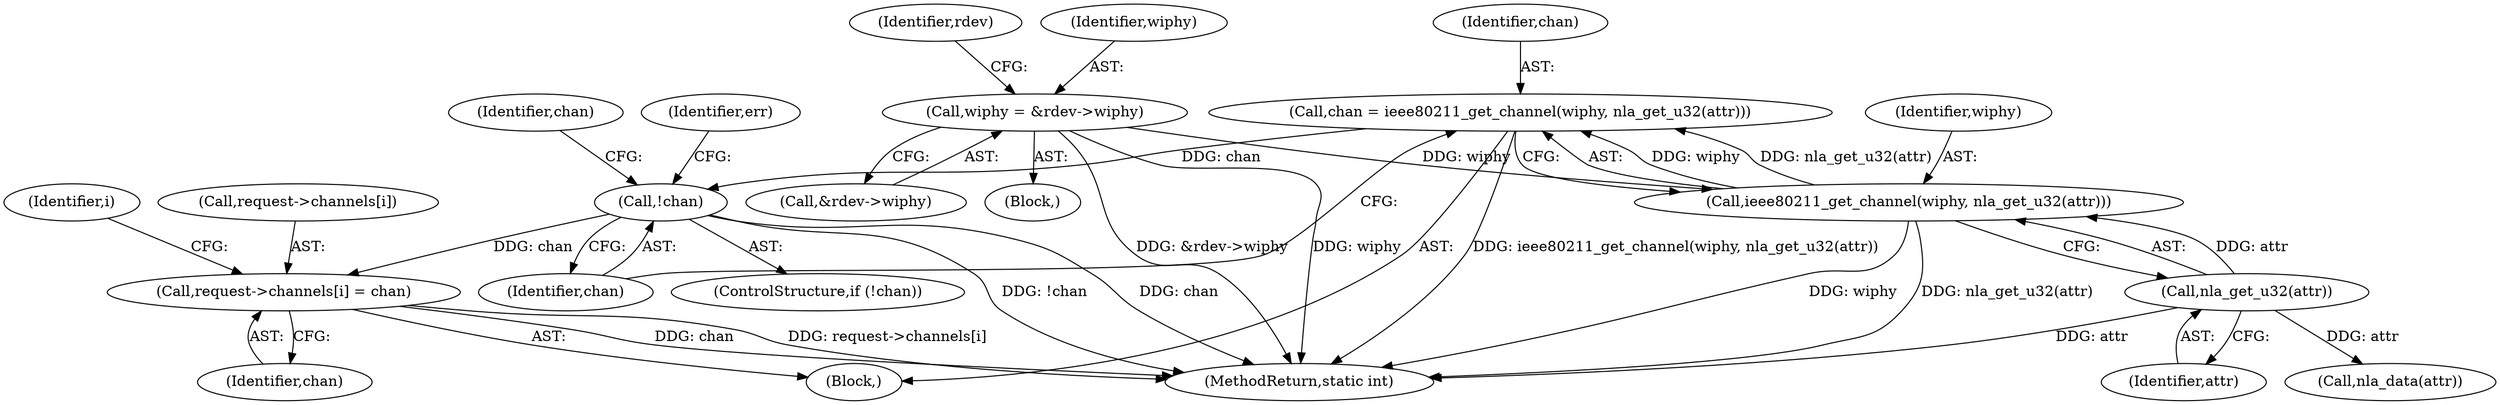 digraph "0_linux_208c72f4fe44fe09577e7975ba0e7fa0278f3d03_0@array" {
"1000378" [label="(Call,request->channels[i] = chan)"];
"1000363" [label="(Call,!chan)"];
"1000356" [label="(Call,chan = ieee80211_get_channel(wiphy, nla_get_u32(attr)))"];
"1000358" [label="(Call,ieee80211_get_channel(wiphy, nla_get_u32(attr)))"];
"1000147" [label="(Call,wiphy = &rdev->wiphy)"];
"1000360" [label="(Call,nla_get_u32(attr))"];
"1000374" [label="(Identifier,chan)"];
"1000362" [label="(ControlStructure,if (!chan))"];
"1000367" [label="(Identifier,err)"];
"1000360" [label="(Call,nla_get_u32(attr))"];
"1000386" [label="(Identifier,i)"];
"1000157" [label="(Identifier,rdev)"];
"1000502" [label="(Call,nla_data(attr))"];
"1000359" [label="(Identifier,wiphy)"];
"1000148" [label="(Identifier,wiphy)"];
"1000147" [label="(Call,wiphy = &rdev->wiphy)"];
"1000354" [label="(Block,)"];
"1000106" [label="(Block,)"];
"1000149" [label="(Call,&rdev->wiphy)"];
"1000358" [label="(Call,ieee80211_get_channel(wiphy, nla_get_u32(attr)))"];
"1000598" [label="(MethodReturn,static int)"];
"1000357" [label="(Identifier,chan)"];
"1000361" [label="(Identifier,attr)"];
"1000356" [label="(Call,chan = ieee80211_get_channel(wiphy, nla_get_u32(attr)))"];
"1000379" [label="(Call,request->channels[i])"];
"1000363" [label="(Call,!chan)"];
"1000378" [label="(Call,request->channels[i] = chan)"];
"1000384" [label="(Identifier,chan)"];
"1000364" [label="(Identifier,chan)"];
"1000378" -> "1000354"  [label="AST: "];
"1000378" -> "1000384"  [label="CFG: "];
"1000379" -> "1000378"  [label="AST: "];
"1000384" -> "1000378"  [label="AST: "];
"1000386" -> "1000378"  [label="CFG: "];
"1000378" -> "1000598"  [label="DDG: chan"];
"1000378" -> "1000598"  [label="DDG: request->channels[i]"];
"1000363" -> "1000378"  [label="DDG: chan"];
"1000363" -> "1000362"  [label="AST: "];
"1000363" -> "1000364"  [label="CFG: "];
"1000364" -> "1000363"  [label="AST: "];
"1000367" -> "1000363"  [label="CFG: "];
"1000374" -> "1000363"  [label="CFG: "];
"1000363" -> "1000598"  [label="DDG: chan"];
"1000363" -> "1000598"  [label="DDG: !chan"];
"1000356" -> "1000363"  [label="DDG: chan"];
"1000356" -> "1000354"  [label="AST: "];
"1000356" -> "1000358"  [label="CFG: "];
"1000357" -> "1000356"  [label="AST: "];
"1000358" -> "1000356"  [label="AST: "];
"1000364" -> "1000356"  [label="CFG: "];
"1000356" -> "1000598"  [label="DDG: ieee80211_get_channel(wiphy, nla_get_u32(attr))"];
"1000358" -> "1000356"  [label="DDG: wiphy"];
"1000358" -> "1000356"  [label="DDG: nla_get_u32(attr)"];
"1000358" -> "1000360"  [label="CFG: "];
"1000359" -> "1000358"  [label="AST: "];
"1000360" -> "1000358"  [label="AST: "];
"1000358" -> "1000598"  [label="DDG: nla_get_u32(attr)"];
"1000358" -> "1000598"  [label="DDG: wiphy"];
"1000147" -> "1000358"  [label="DDG: wiphy"];
"1000360" -> "1000358"  [label="DDG: attr"];
"1000147" -> "1000106"  [label="AST: "];
"1000147" -> "1000149"  [label="CFG: "];
"1000148" -> "1000147"  [label="AST: "];
"1000149" -> "1000147"  [label="AST: "];
"1000157" -> "1000147"  [label="CFG: "];
"1000147" -> "1000598"  [label="DDG: &rdev->wiphy"];
"1000147" -> "1000598"  [label="DDG: wiphy"];
"1000360" -> "1000361"  [label="CFG: "];
"1000361" -> "1000360"  [label="AST: "];
"1000360" -> "1000598"  [label="DDG: attr"];
"1000360" -> "1000502"  [label="DDG: attr"];
}
